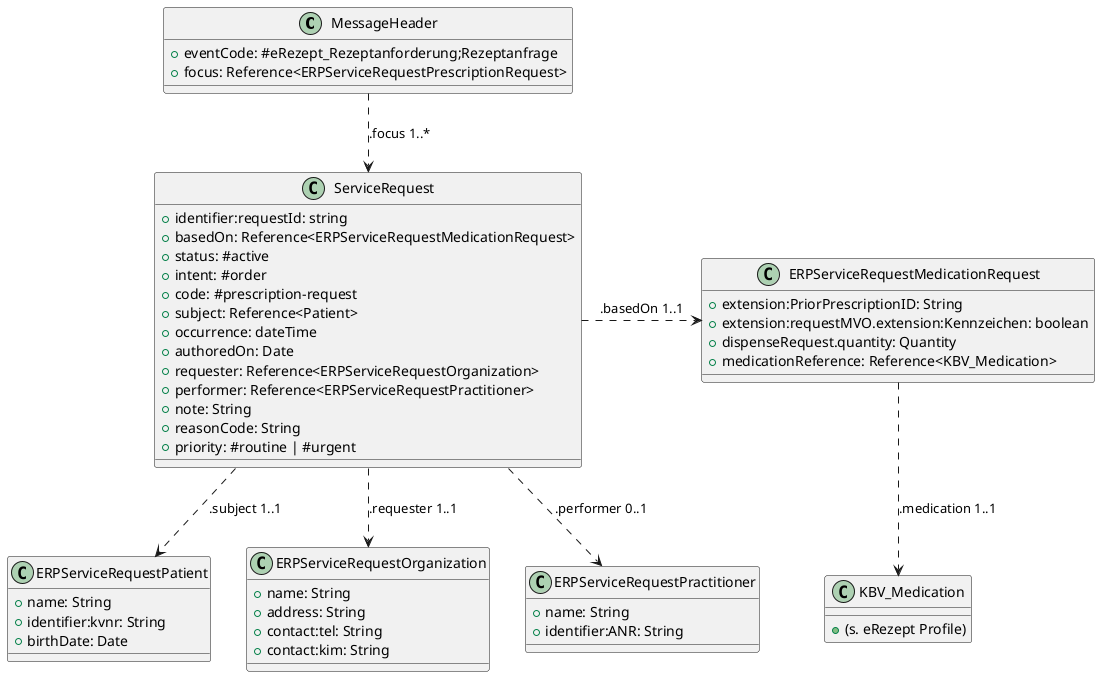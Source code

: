 @startuml "PrescriptionRequest_Class"
!define RECTANGLE class

RECTANGLE "MessageHeader" as MH {
    +eventCode: #eRezept_Rezeptanforderung;Rezeptanfrage
    +focus: Reference<ERPServiceRequestPrescriptionRequest>
}


RECTANGLE "ServiceRequest" as SR {
    +identifier:requestId: string
    +basedOn: Reference<ERPServiceRequestMedicationRequest>
    +status: #active
    +intent: #order
    +code: #prescription-request
    +subject: Reference<Patient>
    +occurrence: dateTime
    +authoredOn: Date
    +requester: Reference<ERPServiceRequestOrganization>
    +performer: Reference<ERPServiceRequestPractitioner>
    +note: String
    +reasonCode: String
    +priority: #routine | #urgent
}

RECTANGLE "ERPServiceRequestMedicationRequest" as MR {
    +extension:PriorPrescriptionID: String
    +extension:requestMVO.extension:Kennzeichen: boolean
    +dispenseRequest.quantity: Quantity
    +medicationReference: Reference<KBV_Medication>
}

RECTANGLE "KBV_Medication" as MED {
    +(s. eRezept Profile)
}

RECTANGLE "ERPServiceRequestPatient" as P {
    +name: String
    +identifier:kvnr: String
    +birthDate: Date
}

RECTANGLE "ERPServiceRequestOrganization" as O {
    +name: String
    +address: String
    +contact:tel: String
    +contact:kim: String
}

RECTANGLE "ERPServiceRequestPractitioner" as PR {
    +name: String
    +identifier:ANR: String
}

MH .down.> SR : .focus 1..*
SR .down.> P : .subject 1..1
SR .right.> MR : .basedOn 1..1
MR .down.> MED : .medication 1..1
SR .down.> O : .requester 1..1
SR .down.> PR : .performer 0..1
@enduml

